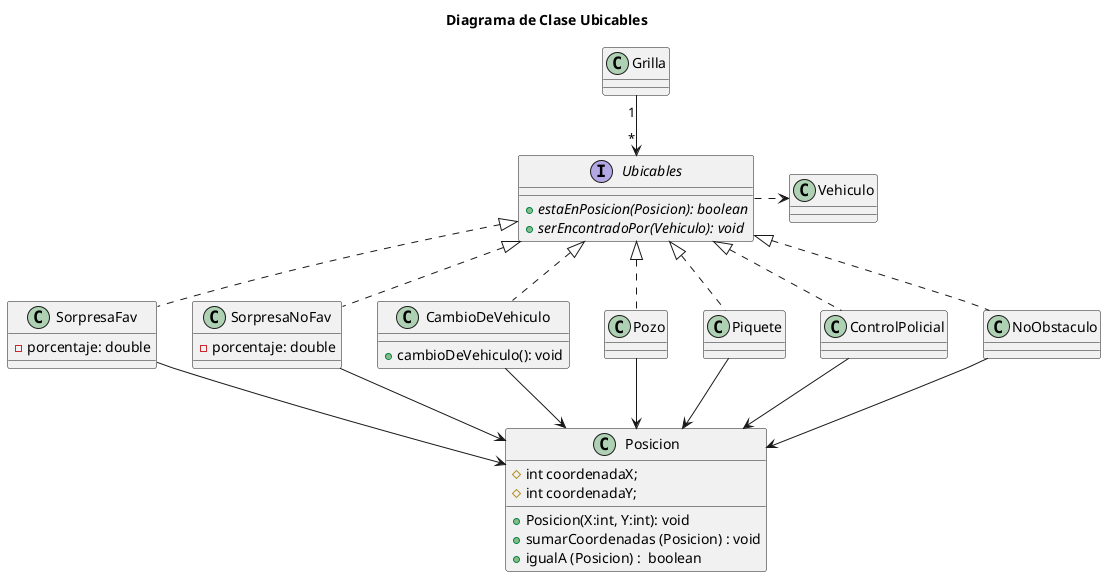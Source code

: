 @startuml
title Diagrama de Clase Ubicables
Grilla "1" -d-> "*" Ubicables
Ubicables .r.> Vehiculo

SorpresaFav .u.|> Ubicables
SorpresaNoFav .u.|> Ubicables
CambioDeVehiculo .u.|>  Ubicables
Pozo .u.|> Ubicables
Piquete .u.|> Ubicables
ControlPolicial .u.|> Ubicables
NoObstaculo .u.|> Ubicables

SorpresaFav -d-> Posicion
SorpresaNoFav -d-> Posicion
CambioDeVehiculo -d-> Posicion
Pozo -d-> Posicion
Piquete -d-> Posicion
ControlPolicial -d-> Posicion
NoObstaculo -d-> Posicion

interface Ubicables {
    + {abstract} estaEnPosicion(Posicion): boolean
    + {abstract} serEncontradoPor(Vehiculo): void
}

class SorpresaFav {
- porcentaje: double
}

class SorpresaNoFav {
- porcentaje: double
}

class CambioDeVehiculo {
+ cambioDeVehiculo(): void
}


class Posicion {
    # int coordenadaX;
    # int coordenadaY;
    + Posicion(X:int, Y:int): void
    + sumarCoordenadas (Posicion) : void
    + igualA (Posicion) :  boolean
}

@enduml